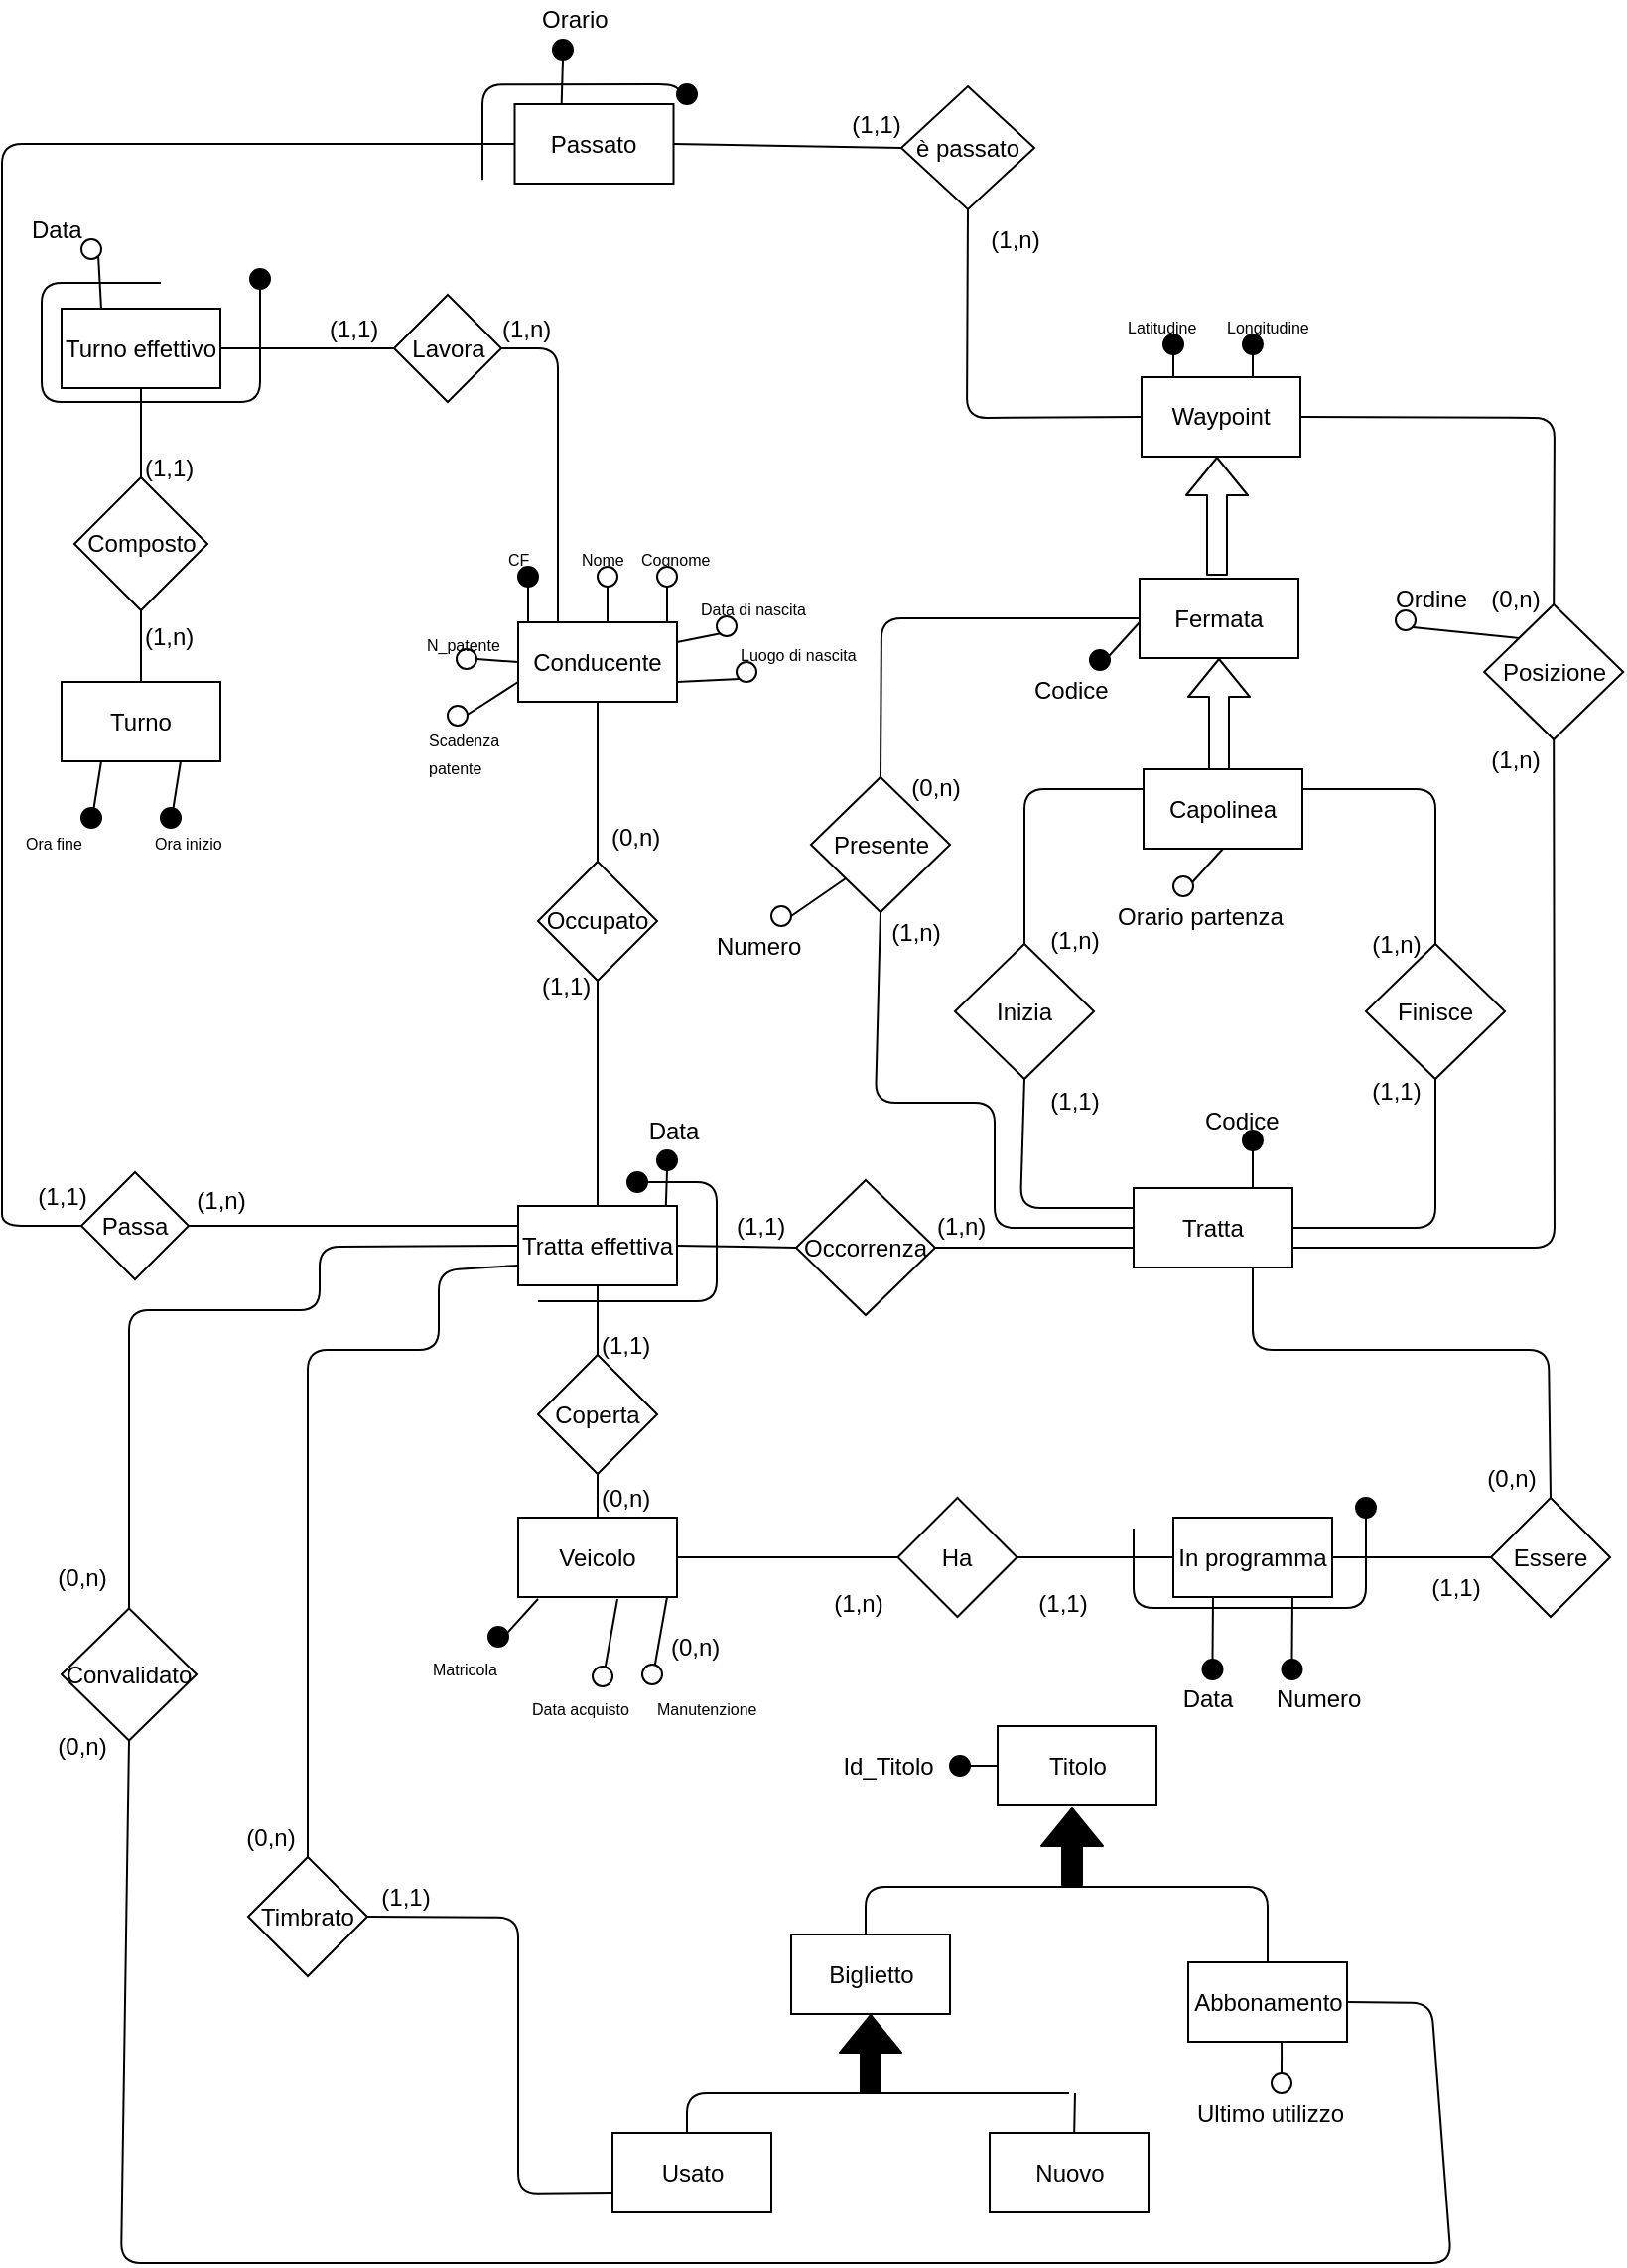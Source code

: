 <mxfile version="12.7.0"><diagram id="pfjCkDU_l6I5LfRujiJH" name="Page-1"><mxGraphModel dx="3201" dy="2282" grid="1" gridSize="10" guides="1" tooltips="1" connect="1" arrows="1" fold="1" page="1" pageScale="1" pageWidth="827" pageHeight="1169" math="0" shadow="0"><root><mxCell id="0"/><mxCell id="1" parent="0"/><mxCell id="mx4rs0sIde5nZ31W_86H-1" value="Occupato" style="rhombus;whiteSpace=wrap;html=1;" vertex="1" parent="1"><mxGeometry x="-550" y="-726" width="60" height="60" as="geometry"/></mxCell><mxCell id="mx4rs0sIde5nZ31W_86H-2" value="" style="endArrow=none;html=1;fillColor=#000000;entryX=0.5;entryY=1;entryDx=0;entryDy=0;" edge="1" parent="1" target="mx4rs0sIde5nZ31W_86H-1"><mxGeometry width="50" height="50" relative="1" as="geometry"><mxPoint x="-520" y="-552.5" as="sourcePoint"/><mxPoint x="-520" y="-582.5" as="targetPoint"/></mxGeometry></mxCell><mxCell id="mx4rs0sIde5nZ31W_86H-3" value="(1,1)" style="text;html=1;resizable=0;points=[];autosize=1;align=left;verticalAlign=top;spacingTop=-4;" vertex="1" parent="1"><mxGeometry x="-550" y="-673.5" width="40" height="20" as="geometry"/></mxCell><mxCell id="mx4rs0sIde5nZ31W_86H-4" value="" style="shape=flexArrow;endArrow=classic;html=1;entryX=0.5;entryY=1;entryDx=0;entryDy=0;fillColor=#FFFFFF;" edge="1" parent="1"><mxGeometry width="50" height="50" relative="1" as="geometry"><mxPoint x="-207" y="-768.5" as="sourcePoint"/><mxPoint x="-207" y="-828.5" as="targetPoint"/></mxGeometry></mxCell><mxCell id="mx4rs0sIde5nZ31W_86H-5" value="Tratta" style="rounded=0;whiteSpace=wrap;html=1;" vertex="1" parent="1"><mxGeometry x="-250" y="-561.5" width="80" height="40" as="geometry"/></mxCell><mxCell id="mx4rs0sIde5nZ31W_86H-6" value="" style="endArrow=none;html=1;fillColor=#000000;exitX=0.25;exitY=0;exitDx=0;exitDy=0;" edge="1" parent="1"><mxGeometry width="50" height="50" relative="1" as="geometry"><mxPoint x="-230" y="-963.5" as="sourcePoint"/><mxPoint x="-230" y="-983.5" as="targetPoint"/></mxGeometry></mxCell><mxCell id="mx4rs0sIde5nZ31W_86H-7" value="Fermata" style="rounded=0;whiteSpace=wrap;html=1;" vertex="1" parent="1"><mxGeometry x="-247" y="-868.5" width="80" height="40" as="geometry"/></mxCell><mxCell id="mx4rs0sIde5nZ31W_86H-8" value="" style="endArrow=none;html=1;fillColor=#000000;exitX=0.75;exitY=0;exitDx=0;exitDy=0;" edge="1" parent="1"><mxGeometry width="50" height="50" relative="1" as="geometry"><mxPoint x="-190" y="-963.5" as="sourcePoint"/><mxPoint x="-190" y="-983.5" as="targetPoint"/></mxGeometry></mxCell><mxCell id="mx4rs0sIde5nZ31W_86H-9" value="&lt;font style=&quot;font-size: 8px&quot;&gt;Latitudine&lt;/font&gt;" style="text;html=1;resizable=0;points=[];autosize=1;align=left;verticalAlign=top;spacingTop=-4;" vertex="1" parent="1"><mxGeometry x="-255" y="-1006.5" width="50" height="20" as="geometry"/></mxCell><mxCell id="mx4rs0sIde5nZ31W_86H-10" value="" style="ellipse;whiteSpace=wrap;html=1;aspect=fixed;fillColor=#000000;" vertex="1" parent="1"><mxGeometry x="-235" y="-991.5" width="10" height="10" as="geometry"/></mxCell><mxCell id="mx4rs0sIde5nZ31W_86H-11" value="&lt;font style=&quot;font-size: 8px&quot;&gt;Longitudine&lt;/font&gt;" style="text;html=1;resizable=0;points=[];autosize=1;align=left;verticalAlign=top;spacingTop=-4;" vertex="1" parent="1"><mxGeometry x="-205" y="-1006.5" width="50" height="20" as="geometry"/></mxCell><mxCell id="mx4rs0sIde5nZ31W_86H-12" value="" style="ellipse;whiteSpace=wrap;html=1;aspect=fixed;fillColor=#000000;" vertex="1" parent="1"><mxGeometry x="-195" y="-991.5" width="10" height="10" as="geometry"/></mxCell><mxCell id="mx4rs0sIde5nZ31W_86H-13" value="Waypoint" style="rounded=0;whiteSpace=wrap;html=1;" vertex="1" parent="1"><mxGeometry x="-246" y="-970" width="80" height="40" as="geometry"/></mxCell><mxCell id="mx4rs0sIde5nZ31W_86H-14" value="" style="endArrow=none;html=1;fillColor=#000000;entryX=0;entryY=0.75;entryDx=0;entryDy=0;exitX=1;exitY=0.5;exitDx=0;exitDy=0;" edge="1" parent="1" source="mx4rs0sIde5nZ31W_86H-15" target="mx4rs0sIde5nZ31W_86H-5"><mxGeometry width="50" height="50" relative="1" as="geometry"><mxPoint x="-380" y="-531.5" as="sourcePoint"/><mxPoint x="-320" y="-344.5" as="targetPoint"/></mxGeometry></mxCell><mxCell id="mx4rs0sIde5nZ31W_86H-15" value="Occorrenza" style="rhombus;whiteSpace=wrap;html=1;" vertex="1" parent="1"><mxGeometry x="-420" y="-565.5" width="70" height="68" as="geometry"/></mxCell><mxCell id="mx4rs0sIde5nZ31W_86H-16" value="Tratta effettiva" style="rounded=0;whiteSpace=wrap;html=1;" vertex="1" parent="1"><mxGeometry x="-560" y="-552.5" width="80" height="40" as="geometry"/></mxCell><mxCell id="mx4rs0sIde5nZ31W_86H-17" value="" style="endArrow=none;html=1;fillColor=#000000;entryX=1;entryY=0.5;entryDx=0;entryDy=0;exitX=0;exitY=0.5;exitDx=0;exitDy=0;" edge="1" parent="1" source="mx4rs0sIde5nZ31W_86H-15" target="mx4rs0sIde5nZ31W_86H-16"><mxGeometry width="50" height="50" relative="1" as="geometry"><mxPoint x="-550" y="-294.5" as="sourcePoint"/><mxPoint x="-500" y="-344.5" as="targetPoint"/></mxGeometry></mxCell><mxCell id="mx4rs0sIde5nZ31W_86H-18" value="(1,n)" style="text;html=1;resizable=0;points=[];autosize=1;align=left;verticalAlign=top;spacingTop=-4;" vertex="1" parent="1"><mxGeometry x="-351" y="-552.5" width="40" height="20" as="geometry"/></mxCell><mxCell id="mx4rs0sIde5nZ31W_86H-19" value="(1,1)" style="text;html=1;resizable=0;points=[];autosize=1;align=left;verticalAlign=top;spacingTop=-4;" vertex="1" parent="1"><mxGeometry x="-452.5" y="-552.5" width="40" height="20" as="geometry"/></mxCell><mxCell id="mx4rs0sIde5nZ31W_86H-20" value="Coperta" style="rhombus;whiteSpace=wrap;html=1;" vertex="1" parent="1"><mxGeometry x="-550" y="-477.5" width="60" height="60" as="geometry"/></mxCell><mxCell id="mx4rs0sIde5nZ31W_86H-21" value="" style="endArrow=none;html=1;fillColor=#000000;entryX=0.5;entryY=1;entryDx=0;entryDy=0;exitX=0.5;exitY=0;exitDx=0;exitDy=0;" edge="1" parent="1" source="mx4rs0sIde5nZ31W_86H-20" target="mx4rs0sIde5nZ31W_86H-16"><mxGeometry width="50" height="50" relative="1" as="geometry"><mxPoint x="-525" y="-472.5" as="sourcePoint"/><mxPoint x="-525" y="-502.5" as="targetPoint"/></mxGeometry></mxCell><mxCell id="mx4rs0sIde5nZ31W_86H-22" value="" style="endArrow=none;html=1;fillColor=#000000;entryX=0.5;entryY=1;entryDx=0;entryDy=0;exitX=0.5;exitY=0;exitDx=0;exitDy=0;" edge="1" parent="1" source="mx4rs0sIde5nZ31W_86H-25" target="mx4rs0sIde5nZ31W_86H-20"><mxGeometry width="50" height="50" relative="1" as="geometry"><mxPoint x="-525" y="-382.5" as="sourcePoint"/><mxPoint x="-525" y="-412.5" as="targetPoint"/></mxGeometry></mxCell><mxCell id="mx4rs0sIde5nZ31W_86H-23" value="(1,1)" style="text;html=1;resizable=0;points=[];autosize=1;align=left;verticalAlign=top;spacingTop=-4;" vertex="1" parent="1"><mxGeometry x="-520" y="-492.5" width="40" height="20" as="geometry"/></mxCell><mxCell id="mx4rs0sIde5nZ31W_86H-24" value="(0,n)" style="text;html=1;resizable=0;points=[];autosize=1;align=left;verticalAlign=top;spacingTop=-4;" vertex="1" parent="1"><mxGeometry x="-520" y="-415.5" width="40" height="20" as="geometry"/></mxCell><mxCell id="mx4rs0sIde5nZ31W_86H-25" value="Veicolo" style="rounded=0;whiteSpace=wrap;html=1;" vertex="1" parent="1"><mxGeometry x="-560" y="-395.5" width="80" height="40" as="geometry"/></mxCell><mxCell id="mx4rs0sIde5nZ31W_86H-26" value="Conducente" style="rounded=0;whiteSpace=wrap;html=1;" vertex="1" parent="1"><mxGeometry x="-560" y="-846.5" width="80" height="40" as="geometry"/></mxCell><mxCell id="mx4rs0sIde5nZ31W_86H-27" value="" style="endArrow=none;html=1;fillColor=#000000;exitX=0.25;exitY=0;exitDx=0;exitDy=0;" edge="1" parent="1"><mxGeometry width="50" height="50" relative="1" as="geometry"><mxPoint x="-555" y="-846.5" as="sourcePoint"/><mxPoint x="-555" y="-866.5" as="targetPoint"/></mxGeometry></mxCell><mxCell id="mx4rs0sIde5nZ31W_86H-28" value="" style="endArrow=none;html=1;fillColor=#000000;exitX=0.75;exitY=0;exitDx=0;exitDy=0;" edge="1" parent="1"><mxGeometry width="50" height="50" relative="1" as="geometry"><mxPoint x="-515" y="-846.5" as="sourcePoint"/><mxPoint x="-515" y="-866.5" as="targetPoint"/></mxGeometry></mxCell><mxCell id="mx4rs0sIde5nZ31W_86H-29" value="&lt;font style=&quot;font-size: 8px&quot;&gt;CF&lt;/font&gt;" style="text;html=1;resizable=0;points=[];autosize=1;align=left;verticalAlign=top;spacingTop=-4;" vertex="1" parent="1"><mxGeometry x="-567.5" y="-889.5" width="30" height="20" as="geometry"/></mxCell><mxCell id="mx4rs0sIde5nZ31W_86H-30" value="" style="ellipse;whiteSpace=wrap;html=1;aspect=fixed;fillColor=#000000;" vertex="1" parent="1"><mxGeometry x="-560" y="-874.5" width="10" height="10" as="geometry"/></mxCell><mxCell id="mx4rs0sIde5nZ31W_86H-31" value="&lt;font style=&quot;font-size: 8px&quot;&gt;Nome&lt;/font&gt;" style="text;html=1;resizable=0;points=[];autosize=1;align=left;verticalAlign=top;spacingTop=-4;" vertex="1" parent="1"><mxGeometry x="-530" y="-889.5" width="40" height="20" as="geometry"/></mxCell><mxCell id="mx4rs0sIde5nZ31W_86H-32" value="" style="ellipse;whiteSpace=wrap;html=1;aspect=fixed;fillColor=#FFFFFF;" vertex="1" parent="1"><mxGeometry x="-520" y="-874.5" width="10" height="10" as="geometry"/></mxCell><mxCell id="mx4rs0sIde5nZ31W_86H-33" value="" style="endArrow=none;html=1;fillColor=#000000;exitX=0.75;exitY=0;exitDx=0;exitDy=0;" edge="1" parent="1"><mxGeometry width="50" height="50" relative="1" as="geometry"><mxPoint x="-485" y="-846.5" as="sourcePoint"/><mxPoint x="-485" y="-866.5" as="targetPoint"/></mxGeometry></mxCell><mxCell id="mx4rs0sIde5nZ31W_86H-34" value="&lt;font style=&quot;font-size: 8px&quot;&gt;Cognome&lt;/font&gt;" style="text;html=1;resizable=0;points=[];autosize=1;align=left;verticalAlign=top;spacingTop=-4;" vertex="1" parent="1"><mxGeometry x="-500" y="-889.5" width="50" height="20" as="geometry"/></mxCell><mxCell id="mx4rs0sIde5nZ31W_86H-35" value="" style="ellipse;whiteSpace=wrap;html=1;aspect=fixed;fillColor=#FFFFFF;" vertex="1" parent="1"><mxGeometry x="-490" y="-874.5" width="10" height="10" as="geometry"/></mxCell><mxCell id="mx4rs0sIde5nZ31W_86H-36" value="" style="endArrow=none;html=1;fillColor=#000000;exitX=1;exitY=0.25;exitDx=0;exitDy=0;" edge="1" parent="1" source="mx4rs0sIde5nZ31W_86H-26"><mxGeometry width="50" height="50" relative="1" as="geometry"><mxPoint x="-455" y="-821.5" as="sourcePoint"/><mxPoint x="-455" y="-841.5" as="targetPoint"/></mxGeometry></mxCell><mxCell id="mx4rs0sIde5nZ31W_86H-37" value="&lt;font style=&quot;font-size: 8px&quot;&gt;Data di nascita&lt;/font&gt;" style="text;html=1;resizable=0;points=[];autosize=1;align=left;verticalAlign=top;spacingTop=-4;" vertex="1" parent="1"><mxGeometry x="-470" y="-864.5" width="70" height="20" as="geometry"/></mxCell><mxCell id="mx4rs0sIde5nZ31W_86H-38" value="" style="ellipse;whiteSpace=wrap;html=1;aspect=fixed;fillColor=#FFFFFF;" vertex="1" parent="1"><mxGeometry x="-460" y="-849.5" width="10" height="10" as="geometry"/></mxCell><mxCell id="mx4rs0sIde5nZ31W_86H-39" value="" style="endArrow=none;html=1;fillColor=#000000;exitX=1;exitY=0.75;exitDx=0;exitDy=0;entryX=0;entryY=1;entryDx=0;entryDy=0;" edge="1" parent="1" source="mx4rs0sIde5nZ31W_86H-26" target="mx4rs0sIde5nZ31W_86H-40"><mxGeometry width="50" height="50" relative="1" as="geometry"><mxPoint x="-470" y="-826.5" as="sourcePoint"/><mxPoint x="-450" y="-816.5" as="targetPoint"/></mxGeometry></mxCell><mxCell id="mx4rs0sIde5nZ31W_86H-40" value="" style="ellipse;whiteSpace=wrap;html=1;aspect=fixed;fillColor=#FFFFFF;" vertex="1" parent="1"><mxGeometry x="-450" y="-826.5" width="10" height="10" as="geometry"/></mxCell><mxCell id="mx4rs0sIde5nZ31W_86H-41" value="&lt;font style=&quot;font-size: 8px&quot;&gt;Luogo di nascita&lt;/font&gt;" style="text;html=1;resizable=0;points=[];autosize=1;align=left;verticalAlign=top;spacingTop=-4;" vertex="1" parent="1"><mxGeometry x="-450" y="-841.5" width="70" height="20" as="geometry"/></mxCell><mxCell id="mx4rs0sIde5nZ31W_86H-42" value="" style="endArrow=none;html=1;fillColor=#000000;exitX=0.125;exitY=1.025;exitDx=0;exitDy=0;exitPerimeter=0;" edge="1" parent="1" source="mx4rs0sIde5nZ31W_86H-25"><mxGeometry width="50" height="50" relative="1" as="geometry"><mxPoint x="-570" y="-312.5" as="sourcePoint"/><mxPoint x="-570" y="-332.5" as="targetPoint"/></mxGeometry></mxCell><mxCell id="mx4rs0sIde5nZ31W_86H-43" value="&lt;font style=&quot;font-size: 8px&quot;&gt;Matricola&lt;/font&gt;" style="text;html=1;resizable=0;points=[];autosize=1;align=left;verticalAlign=top;spacingTop=-4;" vertex="1" parent="1"><mxGeometry x="-605" y="-330.5" width="50" height="20" as="geometry"/></mxCell><mxCell id="mx4rs0sIde5nZ31W_86H-44" value="" style="ellipse;whiteSpace=wrap;html=1;aspect=fixed;fillColor=#000000;" vertex="1" parent="1"><mxGeometry x="-575" y="-340.5" width="10" height="10" as="geometry"/></mxCell><mxCell id="mx4rs0sIde5nZ31W_86H-45" value="" style="endArrow=none;html=1;fillColor=#000000;exitX=0.625;exitY=1.025;exitDx=0;exitDy=0;exitPerimeter=0;" edge="1" parent="1" source="mx4rs0sIde5nZ31W_86H-25"><mxGeometry width="50" height="50" relative="1" as="geometry"><mxPoint x="-517.5" y="-292.5" as="sourcePoint"/><mxPoint x="-517.5" y="-312.5" as="targetPoint"/></mxGeometry></mxCell><mxCell id="mx4rs0sIde5nZ31W_86H-46" value="&lt;font style=&quot;font-size: 8px&quot;&gt;Data acquisto&lt;/font&gt;" style="text;html=1;resizable=0;points=[];autosize=1;align=left;verticalAlign=top;spacingTop=-4;" vertex="1" parent="1"><mxGeometry x="-555" y="-310.5" width="60" height="20" as="geometry"/></mxCell><mxCell id="mx4rs0sIde5nZ31W_86H-47" value="" style="ellipse;whiteSpace=wrap;html=1;aspect=fixed;fillColor=#FFFFFF;" vertex="1" parent="1"><mxGeometry x="-522.5" y="-320.5" width="10" height="10" as="geometry"/></mxCell><mxCell id="mx4rs0sIde5nZ31W_86H-48" value="" style="endArrow=none;html=1;fillColor=#000000;exitX=0.625;exitY=1.025;exitDx=0;exitDy=0;exitPerimeter=0;" edge="1" parent="1"><mxGeometry width="50" height="50" relative="1" as="geometry"><mxPoint x="-485" y="-355.5" as="sourcePoint"/><mxPoint x="-492.5" y="-313.5" as="targetPoint"/></mxGeometry></mxCell><mxCell id="mx4rs0sIde5nZ31W_86H-49" value="&lt;font style=&quot;font-size: 8px&quot;&gt;Manutenzione&lt;/font&gt;" style="text;html=1;resizable=0;points=[];autosize=1;align=left;verticalAlign=top;spacingTop=-4;" vertex="1" parent="1"><mxGeometry x="-492.5" y="-310.5" width="60" height="20" as="geometry"/></mxCell><mxCell id="mx4rs0sIde5nZ31W_86H-50" value="" style="ellipse;whiteSpace=wrap;html=1;aspect=fixed;fillColor=#FFFFFF;" vertex="1" parent="1"><mxGeometry x="-497.5" y="-321.5" width="10" height="10" as="geometry"/></mxCell><mxCell id="mx4rs0sIde5nZ31W_86H-51" value="(0,n)" style="text;html=1;resizable=0;points=[];autosize=1;align=left;verticalAlign=top;spacingTop=-4;" vertex="1" parent="1"><mxGeometry x="-485" y="-340.5" width="40" height="20" as="geometry"/></mxCell><mxCell id="mx4rs0sIde5nZ31W_86H-52" value="Turno" style="rounded=0;whiteSpace=wrap;html=1;" vertex="1" parent="1"><mxGeometry x="-790" y="-816.5" width="80" height="40" as="geometry"/></mxCell><mxCell id="mx4rs0sIde5nZ31W_86H-53" value="" style="endArrow=none;html=1;fillColor=#000000;exitX=0.25;exitY=1;exitDx=0;exitDy=0;" edge="1" parent="1" source="mx4rs0sIde5nZ31W_86H-52"><mxGeometry width="50" height="50" relative="1" as="geometry"><mxPoint x="-775" y="-725" as="sourcePoint"/><mxPoint x="-775" y="-745" as="targetPoint"/></mxGeometry></mxCell><mxCell id="mx4rs0sIde5nZ31W_86H-54" value="" style="endArrow=none;html=1;fillColor=#000000;exitX=0.75;exitY=1;exitDx=0;exitDy=0;" edge="1" parent="1" source="mx4rs0sIde5nZ31W_86H-52"><mxGeometry width="50" height="50" relative="1" as="geometry"><mxPoint x="-735" y="-725" as="sourcePoint"/><mxPoint x="-735" y="-745" as="targetPoint"/></mxGeometry></mxCell><mxCell id="mx4rs0sIde5nZ31W_86H-55" value="&lt;font style=&quot;font-size: 8px&quot;&gt;Ora fine&lt;br&gt;&lt;/font&gt;" style="text;html=1;resizable=0;points=[];autosize=1;align=left;verticalAlign=top;spacingTop=-4;" vertex="1" parent="1"><mxGeometry x="-810" y="-746.5" width="40" height="20" as="geometry"/></mxCell><mxCell id="mx4rs0sIde5nZ31W_86H-56" value="" style="ellipse;whiteSpace=wrap;html=1;aspect=fixed;fillColor=#000000;" vertex="1" parent="1"><mxGeometry x="-780" y="-753" width="10" height="10" as="geometry"/></mxCell><mxCell id="mx4rs0sIde5nZ31W_86H-57" value="&lt;font style=&quot;font-size: 8px&quot;&gt;Ora inizio&lt;/font&gt;" style="text;html=1;resizable=0;points=[];autosize=1;align=left;verticalAlign=top;spacingTop=-4;" vertex="1" parent="1"><mxGeometry x="-745" y="-746.5" width="50" height="20" as="geometry"/></mxCell><mxCell id="mx4rs0sIde5nZ31W_86H-58" value="" style="ellipse;whiteSpace=wrap;html=1;aspect=fixed;fillColor=#000000;" vertex="1" parent="1"><mxGeometry x="-740" y="-753" width="10" height="10" as="geometry"/></mxCell><mxCell id="mx4rs0sIde5nZ31W_86H-59" value="Composto" style="rhombus;whiteSpace=wrap;html=1;" vertex="1" parent="1"><mxGeometry x="-783.5" y="-919.5" width="67" height="67" as="geometry"/></mxCell><mxCell id="mx4rs0sIde5nZ31W_86H-60" value="" style="endArrow=none;html=1;entryX=0.5;entryY=0;entryDx=0;entryDy=0;exitX=0.5;exitY=1;exitDx=0;exitDy=0;" edge="1" parent="1" source="mx4rs0sIde5nZ31W_86H-59" target="mx4rs0sIde5nZ31W_86H-52"><mxGeometry width="50" height="50" relative="1" as="geometry"><mxPoint x="-810" y="-214.5" as="sourcePoint"/><mxPoint x="-760" y="-264.5" as="targetPoint"/></mxGeometry></mxCell><mxCell id="mx4rs0sIde5nZ31W_86H-61" value="Turno effettivo" style="rounded=0;whiteSpace=wrap;html=1;" vertex="1" parent="1"><mxGeometry x="-790" y="-1004.5" width="80" height="40" as="geometry"/></mxCell><mxCell id="mx4rs0sIde5nZ31W_86H-62" value="" style="endArrow=none;html=1;entryX=0.5;entryY=0;entryDx=0;entryDy=0;exitX=0.5;exitY=1;exitDx=0;exitDy=0;" edge="1" parent="1" source="mx4rs0sIde5nZ31W_86H-61" target="mx4rs0sIde5nZ31W_86H-59"><mxGeometry width="50" height="50" relative="1" as="geometry"><mxPoint x="-740" y="-842.5" as="sourcePoint"/><mxPoint x="-740" y="-806.5" as="targetPoint"/></mxGeometry></mxCell><mxCell id="mx4rs0sIde5nZ31W_86H-63" value="(1,n)" style="text;html=1;resizable=0;points=[];autosize=1;align=left;verticalAlign=top;spacingTop=-4;" vertex="1" parent="1"><mxGeometry x="-750" y="-849.5" width="40" height="20" as="geometry"/></mxCell><mxCell id="mx4rs0sIde5nZ31W_86H-64" value="(1,1)" style="text;html=1;resizable=0;points=[];autosize=1;align=left;verticalAlign=top;spacingTop=-4;" vertex="1" parent="1"><mxGeometry x="-750" y="-934.5" width="40" height="20" as="geometry"/></mxCell><mxCell id="mx4rs0sIde5nZ31W_86H-65" value="Lavora" style="rhombus;whiteSpace=wrap;html=1;" vertex="1" parent="1"><mxGeometry x="-622.5" y="-1011.5" width="54" height="54" as="geometry"/></mxCell><mxCell id="mx4rs0sIde5nZ31W_86H-66" value="" style="endArrow=none;html=1;entryX=0.25;entryY=0;entryDx=0;entryDy=0;exitX=1;exitY=0.5;exitDx=0;exitDy=0;" edge="1" parent="1" source="mx4rs0sIde5nZ31W_86H-65" target="mx4rs0sIde5nZ31W_86H-26"><mxGeometry width="50" height="50" relative="1" as="geometry"><mxPoint x="-810" y="-214.5" as="sourcePoint"/><mxPoint x="-391.25" y="-712.5" as="targetPoint"/><Array as="points"><mxPoint x="-540" y="-984.5"/></Array></mxGeometry></mxCell><mxCell id="mx4rs0sIde5nZ31W_86H-67" value="" style="endArrow=none;html=1;entryX=1;entryY=0.5;entryDx=0;entryDy=0;exitX=0;exitY=0.5;exitDx=0;exitDy=0;" edge="1" parent="1" source="mx4rs0sIde5nZ31W_86H-65" target="mx4rs0sIde5nZ31W_86H-61"><mxGeometry width="50" height="50" relative="1" as="geometry"><mxPoint x="-740" y="-712.5" as="sourcePoint"/><mxPoint x="-740" y="-766.5" as="targetPoint"/></mxGeometry></mxCell><mxCell id="mx4rs0sIde5nZ31W_86H-68" value="(1,n)" style="text;html=1;resizable=0;points=[];autosize=1;align=left;verticalAlign=top;spacingTop=-4;" vertex="1" parent="1"><mxGeometry x="-570" y="-1004.5" width="40" height="20" as="geometry"/></mxCell><mxCell id="mx4rs0sIde5nZ31W_86H-69" value="(1,1)" style="text;html=1;resizable=0;points=[];autosize=1;align=left;verticalAlign=top;spacingTop=-4;" vertex="1" parent="1"><mxGeometry x="-657.5" y="-1004.5" width="40" height="20" as="geometry"/></mxCell><mxCell id="mx4rs0sIde5nZ31W_86H-70" value="(0,n)" style="text;html=1;resizable=0;points=[];autosize=1;align=left;verticalAlign=top;spacingTop=-4;" vertex="1" parent="1"><mxGeometry x="-515" y="-748" width="40" height="20" as="geometry"/></mxCell><mxCell id="mx4rs0sIde5nZ31W_86H-71" value="" style="endArrow=none;html=1;fillColor=#000000;" edge="1" parent="1"><mxGeometry width="50" height="50" relative="1" as="geometry"><mxPoint x="-740" y="-1017.5" as="sourcePoint"/><mxPoint x="-690" y="-1017.5" as="targetPoint"/><Array as="points"><mxPoint x="-800" y="-1017.5"/><mxPoint x="-800" y="-957.5"/><mxPoint x="-690" y="-957.5"/><mxPoint x="-690" y="-987.5"/><mxPoint x="-690" y="-1017.5"/></Array></mxGeometry></mxCell><mxCell id="mx4rs0sIde5nZ31W_86H-72" value="" style="ellipse;whiteSpace=wrap;html=1;aspect=fixed;fillColor=#000000;" vertex="1" parent="1"><mxGeometry x="-695" y="-1024.5" width="10" height="10" as="geometry"/></mxCell><mxCell id="mx4rs0sIde5nZ31W_86H-73" value="" style="endArrow=none;html=1;entryX=0.25;entryY=0;entryDx=0;entryDy=0;exitX=1;exitY=1;exitDx=0;exitDy=0;" edge="1" parent="1" source="mx4rs0sIde5nZ31W_86H-74" target="mx4rs0sIde5nZ31W_86H-61"><mxGeometry width="50" height="50" relative="1" as="geometry"><mxPoint x="-802.5" y="-979.5" as="sourcePoint"/><mxPoint x="-782.5" y="-969.5" as="targetPoint"/></mxGeometry></mxCell><mxCell id="mx4rs0sIde5nZ31W_86H-74" value="" style="ellipse;whiteSpace=wrap;html=1;aspect=fixed;fillColor=#FFFFFF;" vertex="1" parent="1"><mxGeometry x="-780" y="-1039.5" width="10" height="10" as="geometry"/></mxCell><mxCell id="mx4rs0sIde5nZ31W_86H-75" value="Data" style="text;html=1;resizable=0;points=[];autosize=1;align=left;verticalAlign=top;spacingTop=-4;" vertex="1" parent="1"><mxGeometry x="-807.5" y="-1054.5" width="40" height="20" as="geometry"/></mxCell><mxCell id="mx4rs0sIde5nZ31W_86H-76" value="" style="endArrow=none;html=1;fillColor=#000000;exitX=0;exitY=0.5;exitDx=0;exitDy=0;entryX=1;entryY=0.5;entryDx=0;entryDy=0;" edge="1" parent="1" source="mx4rs0sIde5nZ31W_86H-26" target="mx4rs0sIde5nZ31W_86H-77"><mxGeometry width="50" height="50" relative="1" as="geometry"><mxPoint x="-588.965" y="-800.5" as="sourcePoint"/><mxPoint x="-610" y="-824.5" as="targetPoint"/></mxGeometry></mxCell><mxCell id="mx4rs0sIde5nZ31W_86H-77" value="" style="ellipse;whiteSpace=wrap;html=1;aspect=fixed;fillColor=#FFFFFF;" vertex="1" parent="1"><mxGeometry x="-591" y="-833" width="10" height="10" as="geometry"/></mxCell><mxCell id="mx4rs0sIde5nZ31W_86H-78" value="&lt;font style=&quot;font-size: 8px&quot;&gt;N_patente&lt;/font&gt;" style="text;html=1;resizable=0;points=[];autosize=1;align=left;verticalAlign=top;spacingTop=-4;" vertex="1" parent="1"><mxGeometry x="-608.5" y="-846.5" width="50" height="20" as="geometry"/></mxCell><mxCell id="mx4rs0sIde5nZ31W_86H-79" value="" style="endArrow=none;html=1;fillColor=#000000;exitX=0;exitY=0.75;exitDx=0;exitDy=0;" edge="1" parent="1" source="mx4rs0sIde5nZ31W_86H-26"><mxGeometry width="50" height="50" relative="1" as="geometry"><mxPoint x="-589.5" y="-829.5" as="sourcePoint"/><mxPoint x="-589.5" y="-797.5" as="targetPoint"/></mxGeometry></mxCell><mxCell id="mx4rs0sIde5nZ31W_86H-80" value="" style="ellipse;whiteSpace=wrap;html=1;aspect=fixed;fillColor=#FFFFFF;" vertex="1" parent="1"><mxGeometry x="-595.5" y="-804.5" width="10" height="10" as="geometry"/></mxCell><mxCell id="mx4rs0sIde5nZ31W_86H-81" value="&lt;div&gt;&lt;font style=&quot;font-size: 8px&quot;&gt;Scadenza&lt;/font&gt;&lt;/div&gt;&lt;div&gt;&lt;font style=&quot;font-size: 8px&quot;&gt;patente&lt;/font&gt;&lt;/div&gt;" style="text;html=1;resizable=0;points=[];autosize=1;align=left;verticalAlign=top;spacingTop=-4;" vertex="1" parent="1"><mxGeometry x="-607" y="-798.5" width="50" height="30" as="geometry"/></mxCell><mxCell id="mx4rs0sIde5nZ31W_86H-82" value="" style="endArrow=none;html=1;fillColor=#000000;entryX=0.5;entryY=1;entryDx=0;entryDy=0;" edge="1" parent="1" source="mx4rs0sIde5nZ31W_86H-1" target="mx4rs0sIde5nZ31W_86H-26"><mxGeometry width="50" height="50" relative="1" as="geometry"><mxPoint x="-510" y="-542.5" as="sourcePoint"/><mxPoint x="-512.5" y="-656" as="targetPoint"/></mxGeometry></mxCell><mxCell id="mx4rs0sIde5nZ31W_86H-83" value="Capolinea" style="rounded=0;whiteSpace=wrap;html=1;" vertex="1" parent="1"><mxGeometry x="-245" y="-772.5" width="80" height="40" as="geometry"/></mxCell><mxCell id="mx4rs0sIde5nZ31W_86H-84" value="" style="shape=flexArrow;endArrow=classic;html=1;entryX=0.5;entryY=1;entryDx=0;entryDy=0;fillColor=#FFFFFF;" edge="1" parent="1"><mxGeometry width="50" height="50" relative="1" as="geometry"><mxPoint x="-208" y="-870" as="sourcePoint"/><mxPoint x="-208" y="-930" as="targetPoint"/></mxGeometry></mxCell><mxCell id="mx4rs0sIde5nZ31W_86H-85" value="Finisce" style="rhombus;whiteSpace=wrap;html=1;" vertex="1" parent="1"><mxGeometry x="-133" y="-684.5" width="70" height="68" as="geometry"/></mxCell><mxCell id="mx4rs0sIde5nZ31W_86H-86" value="Inizia" style="rhombus;whiteSpace=wrap;html=1;" vertex="1" parent="1"><mxGeometry x="-340" y="-684.5" width="70" height="68" as="geometry"/></mxCell><mxCell id="mx4rs0sIde5nZ31W_86H-87" value="" style="endArrow=none;html=1;fillColor=#FFFFFF;entryX=0;entryY=0.25;entryDx=0;entryDy=0;exitX=0.5;exitY=1;exitDx=0;exitDy=0;" edge="1" parent="1" source="mx4rs0sIde5nZ31W_86H-86" target="mx4rs0sIde5nZ31W_86H-5"><mxGeometry width="50" height="50" relative="1" as="geometry"><mxPoint x="-810" y="-14.5" as="sourcePoint"/><mxPoint x="-760" y="-64.5" as="targetPoint"/><Array as="points"><mxPoint x="-307" y="-551.5"/></Array></mxGeometry></mxCell><mxCell id="mx4rs0sIde5nZ31W_86H-88" value="" style="endArrow=none;html=1;fillColor=#FFFFFF;entryX=1;entryY=0.5;entryDx=0;entryDy=0;exitX=0.5;exitY=1;exitDx=0;exitDy=0;" edge="1" parent="1" source="mx4rs0sIde5nZ31W_86H-85" target="mx4rs0sIde5nZ31W_86H-5"><mxGeometry width="50" height="50" relative="1" as="geometry"><mxPoint x="-297.3" y="-604.732" as="sourcePoint"/><mxPoint x="-240" y="-541.5" as="targetPoint"/><Array as="points"><mxPoint x="-98" y="-541.5"/></Array></mxGeometry></mxCell><mxCell id="mx4rs0sIde5nZ31W_86H-89" value="" style="endArrow=none;html=1;fillColor=#FFFFFF;entryX=0.5;entryY=0;entryDx=0;entryDy=0;exitX=1;exitY=0.25;exitDx=0;exitDy=0;" edge="1" parent="1" source="mx4rs0sIde5nZ31W_86H-83" target="mx4rs0sIde5nZ31W_86H-85"><mxGeometry width="50" height="50" relative="1" as="geometry"><mxPoint x="-88" y="-606.5" as="sourcePoint"/><mxPoint x="-160" y="-531.5" as="targetPoint"/><Array as="points"><mxPoint x="-98" y="-762.5"/></Array></mxGeometry></mxCell><mxCell id="mx4rs0sIde5nZ31W_86H-90" value="" style="endArrow=none;html=1;fillColor=#FFFFFF;entryX=0.5;entryY=0;entryDx=0;entryDy=0;exitX=0;exitY=0.25;exitDx=0;exitDy=0;" edge="1" parent="1" source="mx4rs0sIde5nZ31W_86H-83" target="mx4rs0sIde5nZ31W_86H-86"><mxGeometry width="50" height="50" relative="1" as="geometry"><mxPoint x="-155" y="-752.5" as="sourcePoint"/><mxPoint x="-88" y="-674.5" as="targetPoint"/><Array as="points"><mxPoint x="-305" y="-762.5"/></Array></mxGeometry></mxCell><mxCell id="mx4rs0sIde5nZ31W_86H-91" value="(1,1)" style="text;html=1;align=center;verticalAlign=middle;resizable=0;points=[];;autosize=1;direction=south;" vertex="1" parent="1"><mxGeometry x="-290" y="-625.5" width="20" height="40" as="geometry"/></mxCell><mxCell id="mx4rs0sIde5nZ31W_86H-92" value="(1,1)" style="text;html=1;align=center;verticalAlign=middle;resizable=0;points=[];;autosize=1;direction=south;" vertex="1" parent="1"><mxGeometry x="-128" y="-630.5" width="20" height="40" as="geometry"/></mxCell><mxCell id="mx4rs0sIde5nZ31W_86H-93" value="(1,n)" style="text;html=1;align=center;verticalAlign=middle;resizable=0;points=[];;autosize=1;direction=south;" vertex="1" parent="1"><mxGeometry x="-300" y="-696" width="40" height="20" as="geometry"/></mxCell><mxCell id="mx4rs0sIde5nZ31W_86H-94" value="(1,n)" style="text;html=1;align=center;verticalAlign=middle;resizable=0;points=[];;autosize=1;direction=south;" vertex="1" parent="1"><mxGeometry x="-138" y="-694.5" width="40" height="20" as="geometry"/></mxCell><mxCell id="mx4rs0sIde5nZ31W_86H-95" value="Titolo" style="rounded=0;whiteSpace=wrap;html=1;" vertex="1" parent="1"><mxGeometry x="-318.5" y="-290.5" width="80" height="40" as="geometry"/></mxCell><mxCell id="mx4rs0sIde5nZ31W_86H-96" value="Abbonamento" style="rounded=0;whiteSpace=wrap;html=1;" vertex="1" parent="1"><mxGeometry x="-222.5" y="-171.5" width="80" height="40" as="geometry"/></mxCell><mxCell id="mx4rs0sIde5nZ31W_86H-97" value="Biglietto" style="rounded=0;whiteSpace=wrap;html=1;" vertex="1" parent="1"><mxGeometry x="-422.5" y="-185.5" width="80" height="40" as="geometry"/></mxCell><mxCell id="mx4rs0sIde5nZ31W_86H-98" value="" style="shape=flexArrow;endArrow=classic;html=1;fillColor=#000000;" edge="1" parent="1"><mxGeometry width="50" height="50" relative="1" as="geometry"><mxPoint x="-281" y="-210" as="sourcePoint"/><mxPoint x="-281" y="-249.5" as="targetPoint"/></mxGeometry></mxCell><mxCell id="mx4rs0sIde5nZ31W_86H-99" value="" style="endArrow=none;html=1;fillColor=#FFFFFF;entryX=0.5;entryY=0;entryDx=0;entryDy=0;exitX=0.5;exitY=0;exitDx=0;exitDy=0;" edge="1" parent="1" source="mx4rs0sIde5nZ31W_86H-96"><mxGeometry width="50" height="50" relative="1" as="geometry"><mxPoint x="-185" y="-209.5" as="sourcePoint"/><mxPoint x="-385" y="-185.5" as="targetPoint"/><Array as="points"><mxPoint x="-182.5" y="-209.5"/><mxPoint x="-355" y="-209.5"/><mxPoint x="-385" y="-209.5"/></Array></mxGeometry></mxCell><mxCell id="mx4rs0sIde5nZ31W_86H-100" value="" style="shape=flexArrow;endArrow=classic;html=1;fillColor=#000000;" edge="1" parent="1"><mxGeometry width="50" height="50" relative="1" as="geometry"><mxPoint x="-382.5" y="-105.5" as="sourcePoint"/><mxPoint x="-382.5" y="-145.5" as="targetPoint"/></mxGeometry></mxCell><mxCell id="mx4rs0sIde5nZ31W_86H-101" value="" style="endArrow=none;html=1;fillColor=#FFFFFF;entryX=0.5;entryY=0;entryDx=0;entryDy=0;" edge="1" parent="1"><mxGeometry width="50" height="50" relative="1" as="geometry"><mxPoint x="-282.5" y="-105.5" as="sourcePoint"/><mxPoint x="-475" y="-81.5" as="targetPoint"/><Array as="points"><mxPoint x="-445" y="-105.5"/><mxPoint x="-475" y="-105.5"/></Array></mxGeometry></mxCell><mxCell id="mx4rs0sIde5nZ31W_86H-102" value="" style="endArrow=none;html=1;fillColor=#000000;exitX=0.5;exitY=0;exitDx=0;exitDy=0;" edge="1" parent="1"><mxGeometry width="50" height="50" relative="1" as="geometry"><mxPoint x="-280" y="-81.5" as="sourcePoint"/><mxPoint x="-279.5" y="-105.5" as="targetPoint"/></mxGeometry></mxCell><mxCell id="mx4rs0sIde5nZ31W_86H-103" value="Nuovo" style="rounded=0;whiteSpace=wrap;html=1;" vertex="1" parent="1"><mxGeometry x="-322.5" y="-85.5" width="80" height="40" as="geometry"/></mxCell><mxCell id="mx4rs0sIde5nZ31W_86H-104" value="Usato" style="rounded=0;whiteSpace=wrap;html=1;" vertex="1" parent="1"><mxGeometry x="-512.5" y="-85.5" width="80" height="40" as="geometry"/></mxCell><mxCell id="mx4rs0sIde5nZ31W_86H-105" value="Timbrato" style="rhombus;whiteSpace=wrap;html=1;" vertex="1" parent="1"><mxGeometry x="-696" y="-224.5" width="60" height="60" as="geometry"/></mxCell><mxCell id="mx4rs0sIde5nZ31W_86H-106" value="" style="endArrow=none;html=1;fillColor=#000000;entryX=0.5;entryY=0;entryDx=0;entryDy=0;exitX=0;exitY=0.75;exitDx=0;exitDy=0;" edge="1" parent="1" source="mx4rs0sIde5nZ31W_86H-16" target="mx4rs0sIde5nZ31W_86H-105"><mxGeometry width="50" height="50" relative="1" as="geometry"><mxPoint x="-810" y="-34.5" as="sourcePoint"/><mxPoint x="-760" y="-84.5" as="targetPoint"/><Array as="points"><mxPoint x="-600" y="-520"/><mxPoint x="-600" y="-480"/><mxPoint x="-666" y="-480"/><mxPoint x="-666" y="-375.5"/></Array></mxGeometry></mxCell><mxCell id="mx4rs0sIde5nZ31W_86H-107" value="" style="endArrow=none;html=1;exitX=1;exitY=0.5;exitDx=0;exitDy=0;entryX=0;entryY=0.75;entryDx=0;entryDy=0;" edge="1" parent="1" source="mx4rs0sIde5nZ31W_86H-105" target="mx4rs0sIde5nZ31W_86H-104"><mxGeometry width="50" height="50" relative="1" as="geometry"><mxPoint x="-810" y="-104.5" as="sourcePoint"/><mxPoint x="-510" y="-35" as="targetPoint"/><Array as="points"><mxPoint x="-560" y="-194"/><mxPoint x="-560" y="-174"/><mxPoint x="-560" y="-55"/></Array></mxGeometry></mxCell><mxCell id="mx4rs0sIde5nZ31W_86H-108" value="(1,1)" style="text;html=1;align=center;verticalAlign=middle;resizable=0;points=[];;autosize=1;" vertex="1" parent="1"><mxGeometry x="-637.5" y="-214.5" width="40" height="20" as="geometry"/></mxCell><mxCell id="mx4rs0sIde5nZ31W_86H-109" value="(0,n)" style="text;html=1;align=center;verticalAlign=middle;resizable=0;points=[];;autosize=1;" vertex="1" parent="1"><mxGeometry x="-705" y="-244.5" width="40" height="20" as="geometry"/></mxCell><mxCell id="mx4rs0sIde5nZ31W_86H-110" value="" style="endArrow=none;html=1;entryX=0.588;entryY=1.01;entryDx=0;entryDy=0;exitX=0.5;exitY=0;exitDx=0;exitDy=0;entryPerimeter=0;" edge="1" parent="1" source="mx4rs0sIde5nZ31W_86H-112" target="mx4rs0sIde5nZ31W_86H-96"><mxGeometry width="50" height="50" relative="1" as="geometry"><mxPoint x="-112.5" y="-141.5" as="sourcePoint"/><mxPoint x="-802.5" y="14.5" as="targetPoint"/></mxGeometry></mxCell><mxCell id="mx4rs0sIde5nZ31W_86H-111" value="Ultimo utilizzo" style="text;html=1;resizable=0;points=[];autosize=1;align=left;verticalAlign=top;spacingTop=-4;fillColor=#FFFFFF;" vertex="1" parent="1"><mxGeometry x="-220.5" y="-105.5" width="80" height="20" as="geometry"/></mxCell><mxCell id="mx4rs0sIde5nZ31W_86H-112" value="" style="ellipse;whiteSpace=wrap;html=1;aspect=fixed;fillColor=#FFFFFF;" vertex="1" parent="1"><mxGeometry x="-180.5" y="-115.5" width="10" height="10" as="geometry"/></mxCell><mxCell id="mx4rs0sIde5nZ31W_86H-113" value="" style="endArrow=none;html=1;fillColor=#000000;exitX=0.75;exitY=0;exitDx=0;exitDy=0;entryX=0.5;entryY=1;entryDx=0;entryDy=0;" edge="1" parent="1" source="mx4rs0sIde5nZ31W_86H-5" target="mx4rs0sIde5nZ31W_86H-115"><mxGeometry width="50" height="50" relative="1" as="geometry"><mxPoint x="-175" y="-622.5" as="sourcePoint"/><mxPoint x="-195" y="-600.5" as="targetPoint"/></mxGeometry></mxCell><mxCell id="mx4rs0sIde5nZ31W_86H-114" value="Codice" style="text;html=1;resizable=0;points=[];autosize=1;align=left;verticalAlign=top;spacingTop=-4;" vertex="1" parent="1"><mxGeometry x="-216" y="-605.5" width="50" height="20" as="geometry"/></mxCell><mxCell id="mx4rs0sIde5nZ31W_86H-115" value="" style="ellipse;whiteSpace=wrap;html=1;aspect=fixed;fillColor=#000000;" vertex="1" parent="1"><mxGeometry x="-195" y="-590.5" width="10" height="10" as="geometry"/></mxCell><mxCell id="mx4rs0sIde5nZ31W_86H-116" value="" style="endArrow=none;html=1;fillColor=#000000;exitX=0.125;exitY=1.025;exitDx=0;exitDy=0;exitPerimeter=0;" edge="1" parent="1"><mxGeometry width="50" height="50" relative="1" as="geometry"><mxPoint x="-205" y="-732.5" as="sourcePoint"/><mxPoint x="-225" y="-710.5" as="targetPoint"/></mxGeometry></mxCell><mxCell id="mx4rs0sIde5nZ31W_86H-117" value="Orario partenza" style="text;html=1;resizable=0;points=[];autosize=1;align=left;verticalAlign=top;spacingTop=-4;" vertex="1" parent="1"><mxGeometry x="-260" y="-708.5" width="100" height="20" as="geometry"/></mxCell><mxCell id="mx4rs0sIde5nZ31W_86H-118" value="" style="ellipse;whiteSpace=wrap;html=1;aspect=fixed;fillColor=#FFFFFF;" vertex="1" parent="1"><mxGeometry x="-230" y="-718.5" width="10" height="10" as="geometry"/></mxCell><mxCell id="mx4rs0sIde5nZ31W_86H-119" value="" style="endArrow=none;html=1;fillColor=#000000;exitX=0.125;exitY=1.025;exitDx=0;exitDy=0;exitPerimeter=0;" edge="1" parent="1"><mxGeometry width="50" height="50" relative="1" as="geometry"><mxPoint x="-247" y="-846.5" as="sourcePoint"/><mxPoint x="-267" y="-824.5" as="targetPoint"/></mxGeometry></mxCell><mxCell id="mx4rs0sIde5nZ31W_86H-120" value="Codice" style="text;html=1;resizable=0;points=[];autosize=1;align=left;verticalAlign=top;spacingTop=-4;" vertex="1" parent="1"><mxGeometry x="-302" y="-822.5" width="50" height="20" as="geometry"/></mxCell><mxCell id="mx4rs0sIde5nZ31W_86H-121" value="" style="ellipse;whiteSpace=wrap;html=1;aspect=fixed;fillColor=#000000;" vertex="1" parent="1"><mxGeometry x="-272" y="-832.5" width="10" height="10" as="geometry"/></mxCell><mxCell id="mx4rs0sIde5nZ31W_86H-122" value="" style="endArrow=none;html=1;entryX=0.5;entryY=1;entryDx=0;entryDy=0;exitX=0;exitY=0.5;exitDx=0;exitDy=0;" edge="1" parent="1" source="mx4rs0sIde5nZ31W_86H-5" target="mx4rs0sIde5nZ31W_86H-123"><mxGeometry width="50" height="50" relative="1" as="geometry"><mxPoint x="-440" y="-638.5" as="sourcePoint"/><mxPoint x="-390" y="-688.5" as="targetPoint"/><Array as="points"><mxPoint x="-320" y="-541.5"/><mxPoint x="-320" y="-604.5"/><mxPoint x="-380" y="-604.5"/></Array></mxGeometry></mxCell><mxCell id="mx4rs0sIde5nZ31W_86H-123" value="Presente" style="rhombus;whiteSpace=wrap;html=1;" vertex="1" parent="1"><mxGeometry x="-412.5" y="-768.5" width="70" height="68" as="geometry"/></mxCell><mxCell id="mx4rs0sIde5nZ31W_86H-124" value="" style="endArrow=none;html=1;entryX=0;entryY=0.5;entryDx=0;entryDy=0;exitX=0.5;exitY=0;exitDx=0;exitDy=0;" edge="1" parent="1" source="mx4rs0sIde5nZ31W_86H-123" target="mx4rs0sIde5nZ31W_86H-7"><mxGeometry width="50" height="50" relative="1" as="geometry"><mxPoint x="-412.5" y="-764" as="sourcePoint"/><mxPoint x="-362.5" y="-814" as="targetPoint"/><Array as="points"><mxPoint x="-377" y="-848.5"/></Array></mxGeometry></mxCell><mxCell id="mx4rs0sIde5nZ31W_86H-125" value="" style="ellipse;whiteSpace=wrap;html=1;aspect=fixed;fillColor=#FFFFFF;" vertex="1" parent="1"><mxGeometry x="-118.0" y="-852.5" width="10" height="10" as="geometry"/></mxCell><mxCell id="mx4rs0sIde5nZ31W_86H-126" value="Ordine" style="text;html=1;resizable=0;points=[];autosize=1;align=left;verticalAlign=top;spacingTop=-4;" vertex="1" parent="1"><mxGeometry x="-120.0" y="-868.5" width="50" height="20" as="geometry"/></mxCell><mxCell id="mx4rs0sIde5nZ31W_86H-127" value="" style="endArrow=none;html=1;exitX=1;exitY=0.75;exitDx=0;exitDy=0;entryX=0.5;entryY=1;entryDx=0;entryDy=0;" edge="1" parent="1" source="mx4rs0sIde5nZ31W_86H-5" target="mx4rs0sIde5nZ31W_86H-128"><mxGeometry width="50" height="50" relative="1" as="geometry"><mxPoint x="-93.41" y="-730" as="sourcePoint"/><mxPoint x="-43.41" y="-780" as="targetPoint"/><Array as="points"><mxPoint x="-38" y="-531.5"/></Array></mxGeometry></mxCell><mxCell id="mx4rs0sIde5nZ31W_86H-128" value="Posizione" style="rhombus;whiteSpace=wrap;html=1;" vertex="1" parent="1"><mxGeometry x="-73.41" y="-855.5" width="70" height="68" as="geometry"/></mxCell><mxCell id="mx4rs0sIde5nZ31W_86H-129" value="" style="endArrow=none;html=1;exitX=0.5;exitY=0;exitDx=0;exitDy=0;entryX=1;entryY=0.5;entryDx=0;entryDy=0;" edge="1" parent="1" source="mx4rs0sIde5nZ31W_86H-128" target="mx4rs0sIde5nZ31W_86H-13"><mxGeometry width="50" height="50" relative="1" as="geometry"><mxPoint x="-65.91" y="-855.5" as="sourcePoint"/><mxPoint x="-15.91" y="-905.5" as="targetPoint"/><Array as="points"><mxPoint x="-38" y="-949.5"/></Array></mxGeometry></mxCell><mxCell id="mx4rs0sIde5nZ31W_86H-130" value="" style="ellipse;whiteSpace=wrap;html=1;aspect=fixed;fillColor=#FFFFFF;" vertex="1" parent="1"><mxGeometry x="-432.5" y="-703.5" width="10" height="10" as="geometry"/></mxCell><mxCell id="mx4rs0sIde5nZ31W_86H-131" value="Numero" style="text;html=1;resizable=0;points=[];autosize=1;align=left;verticalAlign=top;spacingTop=-4;" vertex="1" parent="1"><mxGeometry x="-462.5" y="-693.5" width="60" height="20" as="geometry"/></mxCell><mxCell id="mx4rs0sIde5nZ31W_86H-132" value="" style="endArrow=none;html=1;entryX=0;entryY=1;entryDx=0;entryDy=0;exitX=1;exitY=0.5;exitDx=0;exitDy=0;" edge="1" parent="1" source="mx4rs0sIde5nZ31W_86H-130" target="mx4rs0sIde5nZ31W_86H-123"><mxGeometry width="50" height="50" relative="1" as="geometry"><mxPoint x="-240" y="-531.5" as="sourcePoint"/><mxPoint x="-375" y="-686" as="targetPoint"/></mxGeometry></mxCell><mxCell id="mx4rs0sIde5nZ31W_86H-133" value="" style="endArrow=none;html=1;exitX=0;exitY=0;exitDx=0;exitDy=0;entryX=1;entryY=1;entryDx=0;entryDy=0;" edge="1" parent="1" source="mx4rs0sIde5nZ31W_86H-128" target="mx4rs0sIde5nZ31W_86H-125"><mxGeometry width="50" height="50" relative="1" as="geometry"><mxPoint x="-55.91" y="-845.5" as="sourcePoint"/><mxPoint x="-5.91" y="-895.5" as="targetPoint"/></mxGeometry></mxCell><mxCell id="mx4rs0sIde5nZ31W_86H-134" value="(0,n)" style="text;html=1;align=center;verticalAlign=middle;resizable=0;points=[];autosize=1;" vertex="1" parent="1"><mxGeometry x="-78" y="-868.5" width="40" height="20" as="geometry"/></mxCell><mxCell id="mx4rs0sIde5nZ31W_86H-135" value="(1,n)" style="text;html=1;align=center;verticalAlign=middle;resizable=0;points=[];autosize=1;" vertex="1" parent="1"><mxGeometry x="-78" y="-787.5" width="40" height="20" as="geometry"/></mxCell><mxCell id="mx4rs0sIde5nZ31W_86H-136" value="(0,n)" style="text;html=1;align=center;verticalAlign=middle;resizable=0;points=[];autosize=1;" vertex="1" parent="1"><mxGeometry x="-370" y="-773" width="40" height="20" as="geometry"/></mxCell><mxCell id="mx4rs0sIde5nZ31W_86H-137" value="(1,n)" style="text;html=1;align=center;verticalAlign=middle;resizable=0;points=[];autosize=1;" vertex="1" parent="1"><mxGeometry x="-380" y="-700.5" width="40" height="20" as="geometry"/></mxCell><mxCell id="mx4rs0sIde5nZ31W_86H-138" value="" style="endArrow=none;html=1;fillColor=#000000;entryX=1;entryY=0.5;entryDx=0;entryDy=0;exitX=0.5;exitY=1;exitDx=0;exitDy=0;" edge="1" parent="1" source="mx4rs0sIde5nZ31W_86H-171" target="mx4rs0sIde5nZ31W_86H-96"><mxGeometry width="50" height="50" relative="1" as="geometry"><mxPoint x="-160" y="-265" as="sourcePoint"/><mxPoint x="-53" y="-225" as="targetPoint"/><Array as="points"><mxPoint x="-760" y="-20"/><mxPoint x="-90" y="-20"/><mxPoint x="-100" y="-151"/></Array></mxGeometry></mxCell><mxCell id="mx4rs0sIde5nZ31W_86H-143" value="(0,n)" style="text;html=1;align=center;verticalAlign=middle;resizable=0;points=[];autosize=1;" vertex="1" parent="1"><mxGeometry x="-800" y="-290.5" width="40" height="20" as="geometry"/></mxCell><mxCell id="mx4rs0sIde5nZ31W_86H-145" value="" style="endArrow=none;html=1;entryX=0;entryY=0.25;entryDx=0;entryDy=0;exitX=1;exitY=0.5;exitDx=0;exitDy=0;" edge="1" parent="1" source="mx4rs0sIde5nZ31W_86H-178" target="mx4rs0sIde5nZ31W_86H-16"><mxGeometry width="50" height="50" relative="1" as="geometry"><mxPoint x="-740" y="-542.5" as="sourcePoint"/><mxPoint x="-760" y="-144.5" as="targetPoint"/><Array as="points"><mxPoint x="-590" y="-542.5"/></Array></mxGeometry></mxCell><mxCell id="mx4rs0sIde5nZ31W_86H-146" value="(1,n)" style="text;html=1;align=center;verticalAlign=middle;resizable=0;points=[];autosize=1;" vertex="1" parent="1"><mxGeometry x="-730" y="-565.5" width="40" height="20" as="geometry"/></mxCell><mxCell id="mx4rs0sIde5nZ31W_86H-147" value="(1,n)" style="text;html=1;align=center;verticalAlign=middle;resizable=0;points=[];autosize=1;" vertex="1" parent="1"><mxGeometry x="-330" y="-1049.5" width="40" height="20" as="geometry"/></mxCell><mxCell id="mx4rs0sIde5nZ31W_86H-148" value="" style="endArrow=none;html=1;entryX=0.295;entryY=-0.01;entryDx=0;entryDy=0;entryPerimeter=0;exitX=0.5;exitY=1;exitDx=0;exitDy=0;" edge="1" parent="1" source="mx4rs0sIde5nZ31W_86H-149" target="mx4rs0sIde5nZ31W_86H-179"><mxGeometry width="50" height="50" relative="1" as="geometry"><mxPoint x="-537" y="-1134.5" as="sourcePoint"/><mxPoint x="-536.75" y="-1064.5" as="targetPoint"/></mxGeometry></mxCell><mxCell id="mx4rs0sIde5nZ31W_86H-149" value="" style="ellipse;whiteSpace=wrap;html=1;aspect=fixed;fillColor=#000000;" vertex="1" parent="1"><mxGeometry x="-542.5" y="-1140" width="10" height="10" as="geometry"/></mxCell><mxCell id="mx4rs0sIde5nZ31W_86H-150" value="Orario" style="text;html=1;resizable=0;points=[];autosize=1;align=left;verticalAlign=top;spacingTop=-4;" vertex="1" parent="1"><mxGeometry x="-550" y="-1160" width="50" height="20" as="geometry"/></mxCell><mxCell id="mx4rs0sIde5nZ31W_86H-151" value="" style="endArrow=none;html=1;fillColor=#000000;exitX=0.75;exitY=1;exitDx=0;exitDy=0;entryX=0.5;entryY=0;entryDx=0;entryDy=0;" edge="1" parent="1" source="mx4rs0sIde5nZ31W_86H-161" target="mx4rs0sIde5nZ31W_86H-153"><mxGeometry width="50" height="50" relative="1" as="geometry"><mxPoint x="27.5" y="-308.0" as="sourcePoint"/><mxPoint x="63.75" y="-286" as="targetPoint"/></mxGeometry></mxCell><mxCell id="mx4rs0sIde5nZ31W_86H-152" value="Numero" style="text;html=1;resizable=0;points=[];autosize=1;align=left;verticalAlign=top;spacingTop=-4;" vertex="1" parent="1"><mxGeometry x="-180.25" y="-314" width="60" height="20" as="geometry"/></mxCell><mxCell id="mx4rs0sIde5nZ31W_86H-153" value="" style="ellipse;whiteSpace=wrap;html=1;aspect=fixed;fillColor=#000000;" vertex="1" parent="1"><mxGeometry x="-175.25" y="-324" width="10" height="10" as="geometry"/></mxCell><mxCell id="mx4rs0sIde5nZ31W_86H-154" value="" style="endArrow=none;html=1;fillColor=#000000;exitX=0.25;exitY=1;exitDx=0;exitDy=0;entryX=0.5;entryY=0;entryDx=0;entryDy=0;" edge="1" parent="1" source="mx4rs0sIde5nZ31W_86H-161" target="mx4rs0sIde5nZ31W_86H-155"><mxGeometry width="50" height="50" relative="1" as="geometry"><mxPoint x="-112.75" y="-288.0" as="sourcePoint"/><mxPoint x="-54" y="-296" as="targetPoint"/></mxGeometry></mxCell><mxCell id="mx4rs0sIde5nZ31W_86H-155" value="" style="ellipse;whiteSpace=wrap;html=1;aspect=fixed;fillColor=#000000;" vertex="1" parent="1"><mxGeometry x="-215.25" y="-324" width="10" height="10" as="geometry"/></mxCell><mxCell id="mx4rs0sIde5nZ31W_86H-156" value="Data" style="text;html=1;align=center;verticalAlign=middle;resizable=0;points=[];autosize=1;" vertex="1" parent="1"><mxGeometry x="-232.75" y="-314" width="40" height="20" as="geometry"/></mxCell><mxCell id="mx4rs0sIde5nZ31W_86H-159" value="(0,n)" style="text;html=1;align=center;verticalAlign=middle;resizable=0;points=[];autosize=1;" vertex="1" parent="1"><mxGeometry x="-80" y="-425.5" width="40" height="20" as="geometry"/></mxCell><mxCell id="mx4rs0sIde5nZ31W_86H-160" value="(1,n)" style="text;html=1;align=center;verticalAlign=middle;resizable=0;points=[];autosize=1;" vertex="1" parent="1"><mxGeometry x="-408.75" y="-362" width="40" height="20" as="geometry"/></mxCell><mxCell id="mx4rs0sIde5nZ31W_86H-161" value="In programma" style="rounded=0;whiteSpace=wrap;html=1;" vertex="1" parent="1"><mxGeometry x="-230" y="-395.5" width="80" height="40" as="geometry"/></mxCell><mxCell id="mx4rs0sIde5nZ31W_86H-162" value="Ha" style="rhombus;whiteSpace=wrap;html=1;" vertex="1" parent="1"><mxGeometry x="-368.75" y="-405.5" width="60" height="60" as="geometry"/></mxCell><mxCell id="mx4rs0sIde5nZ31W_86H-163" value="" style="endArrow=none;html=1;exitX=1;exitY=0.5;exitDx=0;exitDy=0;entryX=0;entryY=0.5;entryDx=0;entryDy=0;" edge="1" parent="1" source="mx4rs0sIde5nZ31W_86H-162" target="mx4rs0sIde5nZ31W_86H-161"><mxGeometry width="50" height="50" relative="1" as="geometry"><mxPoint x="-300.25" y="-292" as="sourcePoint"/><mxPoint x="-250.25" y="-342" as="targetPoint"/></mxGeometry></mxCell><mxCell id="mx4rs0sIde5nZ31W_86H-164" value="" style="endArrow=none;html=1;exitX=1;exitY=0.5;exitDx=0;exitDy=0;entryX=0;entryY=0.5;entryDx=0;entryDy=0;" edge="1" parent="1" source="mx4rs0sIde5nZ31W_86H-161" target="mx4rs0sIde5nZ31W_86H-165"><mxGeometry width="50" height="50" relative="1" as="geometry"><mxPoint x="-150.25" y="-362.0" as="sourcePoint"/><mxPoint x="-71.75" y="-362.0" as="targetPoint"/></mxGeometry></mxCell><mxCell id="mx4rs0sIde5nZ31W_86H-165" value="Essere" style="rhombus;whiteSpace=wrap;html=1;" vertex="1" parent="1"><mxGeometry x="-70" y="-405.5" width="60" height="60" as="geometry"/></mxCell><mxCell id="mx4rs0sIde5nZ31W_86H-166" value="(1,1)" style="text;html=1;align=center;verticalAlign=middle;resizable=0;points=[];autosize=1;" vertex="1" parent="1"><mxGeometry x="-306.25" y="-362" width="40" height="20" as="geometry"/></mxCell><mxCell id="mx4rs0sIde5nZ31W_86H-167" value="(1,1)" style="text;html=1;align=center;verticalAlign=middle;resizable=0;points=[];autosize=1;" vertex="1" parent="1"><mxGeometry x="-108" y="-369.75" width="40" height="20" as="geometry"/></mxCell><mxCell id="mx4rs0sIde5nZ31W_86H-168" value="" style="endArrow=none;html=1;entryX=0.5;entryY=1;entryDx=0;entryDy=0;" edge="1" parent="1" target="mx4rs0sIde5nZ31W_86H-169"><mxGeometry width="50" height="50" relative="1" as="geometry"><mxPoint x="-250" y="-390" as="sourcePoint"/><mxPoint x="-130.25" y="-372" as="targetPoint"/><Array as="points"><mxPoint x="-250" y="-350"/><mxPoint x="-133" y="-350"/></Array></mxGeometry></mxCell><mxCell id="mx4rs0sIde5nZ31W_86H-169" value="" style="ellipse;whiteSpace=wrap;html=1;aspect=fixed;fillColor=#000000;" vertex="1" parent="1"><mxGeometry x="-138" y="-405.5" width="10" height="10" as="geometry"/></mxCell><mxCell id="mx4rs0sIde5nZ31W_86H-171" value="Convalidato" style="rhombus;whiteSpace=wrap;html=1;" vertex="1" parent="1"><mxGeometry x="-790" y="-349.75" width="68" height="66.5" as="geometry"/></mxCell><mxCell id="mx4rs0sIde5nZ31W_86H-178" value="Passa" style="rhombus;whiteSpace=wrap;html=1;" vertex="1" parent="1"><mxGeometry x="-780" y="-569.5" width="54" height="54" as="geometry"/></mxCell><mxCell id="mx4rs0sIde5nZ31W_86H-179" value="Passato" style="rounded=0;whiteSpace=wrap;html=1;" vertex="1" parent="1"><mxGeometry x="-561.75" y="-1107.5" width="80" height="40" as="geometry"/></mxCell><mxCell id="mx4rs0sIde5nZ31W_86H-180" value="è passato" style="rhombus;whiteSpace=wrap;html=1;" vertex="1" parent="1"><mxGeometry x="-367" y="-1116.5" width="67" height="62" as="geometry"/></mxCell><mxCell id="mx4rs0sIde5nZ31W_86H-181" value="" style="endArrow=none;html=1;entryX=0;entryY=0.5;entryDx=0;entryDy=0;exitX=0.5;exitY=1;exitDx=0;exitDy=0;" edge="1" parent="1" source="mx4rs0sIde5nZ31W_86H-180" target="mx4rs0sIde5nZ31W_86H-13"><mxGeometry width="50" height="50" relative="1" as="geometry"><mxPoint x="-370" y="-934.5" as="sourcePoint"/><mxPoint x="-320" y="-984.5" as="targetPoint"/><Array as="points"><mxPoint x="-334" y="-949.5"/></Array></mxGeometry></mxCell><mxCell id="mx4rs0sIde5nZ31W_86H-182" value="" style="endArrow=none;html=1;entryX=0;entryY=0.5;entryDx=0;entryDy=0;exitX=1;exitY=0.5;exitDx=0;exitDy=0;" edge="1" parent="1" source="mx4rs0sIde5nZ31W_86H-179" target="mx4rs0sIde5nZ31W_86H-180"><mxGeometry width="50" height="50" relative="1" as="geometry"><mxPoint x="-450" y="-1054.5" as="sourcePoint"/><mxPoint x="-400" y="-1104.5" as="targetPoint"/></mxGeometry></mxCell><mxCell id="mx4rs0sIde5nZ31W_86H-183" value="" style="endArrow=none;html=1;entryX=0;entryY=0.5;entryDx=0;entryDy=0;" edge="1" parent="1" target="mx4rs0sIde5nZ31W_86H-179"><mxGeometry width="50" height="50" relative="1" as="geometry"><mxPoint x="-820" y="-551.5" as="sourcePoint"/><mxPoint x="-760" y="-634.5" as="targetPoint"/><Array as="points"><mxPoint x="-820" y="-1087.5"/></Array></mxGeometry></mxCell><mxCell id="mx4rs0sIde5nZ31W_86H-184" value="(1,1)" style="text;html=1;align=center;verticalAlign=middle;resizable=0;points=[];autosize=1;" vertex="1" parent="1"><mxGeometry x="-810" y="-567.5" width="40" height="20" as="geometry"/></mxCell><mxCell id="mx4rs0sIde5nZ31W_86H-185" value="" style="endArrow=none;html=1;exitX=0;exitY=0.5;exitDx=0;exitDy=0;" edge="1" parent="1" source="mx4rs0sIde5nZ31W_86H-178"><mxGeometry width="50" height="50" relative="1" as="geometry"><mxPoint x="-780" y="-542.5" as="sourcePoint"/><mxPoint x="-820" y="-554.5" as="targetPoint"/><Array as="points"><mxPoint x="-820" y="-542.5"/></Array></mxGeometry></mxCell><mxCell id="mx4rs0sIde5nZ31W_86H-186" value="(1,1)" style="text;html=1;align=center;verticalAlign=middle;resizable=0;points=[];autosize=1;" vertex="1" parent="1"><mxGeometry x="-400" y="-1107.5" width="40" height="20" as="geometry"/></mxCell><mxCell id="mx4rs0sIde5nZ31W_86H-187" value="" style="endArrow=none;html=1;entryX=0;entryY=1;entryDx=0;entryDy=0;" edge="1" parent="1" target="mx4rs0sIde5nZ31W_86H-188"><mxGeometry width="50" height="50" relative="1" as="geometry"><mxPoint x="-578" y="-1069.33" as="sourcePoint"/><mxPoint x="-458" y="-1069.33" as="targetPoint"/><Array as="points"><mxPoint x="-578" y="-1117.33"/><mxPoint x="-479" y="-1117.5"/></Array></mxGeometry></mxCell><mxCell id="mx4rs0sIde5nZ31W_86H-188" value="" style="ellipse;whiteSpace=wrap;html=1;aspect=fixed;fillColor=#000000;" vertex="1" parent="1"><mxGeometry x="-480" y="-1117.5" width="10" height="10" as="geometry"/></mxCell><mxCell id="mx4rs0sIde5nZ31W_86H-190" value="" style="ellipse;whiteSpace=wrap;html=1;aspect=fixed;fillColor=#000000;" vertex="1" parent="1"><mxGeometry x="-505" y="-569.5" width="10" height="10" as="geometry"/></mxCell><mxCell id="mx4rs0sIde5nZ31W_86H-191" value="" style="endArrow=none;html=1;exitX=0.93;exitY=0.001;exitDx=0;exitDy=0;exitPerimeter=0;entryX=0.5;entryY=1;entryDx=0;entryDy=0;" edge="1" parent="1" source="mx4rs0sIde5nZ31W_86H-16" target="mx4rs0sIde5nZ31W_86H-192"><mxGeometry width="50" height="50" relative="1" as="geometry"><mxPoint x="-482.5" y="-577.5" as="sourcePoint"/><mxPoint x="-462.5" y="-577.5" as="targetPoint"/></mxGeometry></mxCell><mxCell id="mx4rs0sIde5nZ31W_86H-192" value="" style="ellipse;whiteSpace=wrap;html=1;aspect=fixed;fillColor=#000000;" vertex="1" parent="1"><mxGeometry x="-490" y="-580.5" width="10" height="10" as="geometry"/></mxCell><mxCell id="mx4rs0sIde5nZ31W_86H-193" value="Data" style="text;html=1;align=center;verticalAlign=middle;resizable=0;points=[];autosize=1;" vertex="1" parent="1"><mxGeometry x="-502.5" y="-600.06" width="40" height="20" as="geometry"/></mxCell><mxCell id="mx4rs0sIde5nZ31W_86H-194" value="" style="endArrow=none;html=1;exitX=1;exitY=0.5;exitDx=0;exitDy=0;" edge="1" parent="1" source="mx4rs0sIde5nZ31W_86H-190"><mxGeometry width="50" height="50" relative="1" as="geometry"><mxPoint x="-540" y="-524.5" as="sourcePoint"/><mxPoint x="-550" y="-504.5" as="targetPoint"/><Array as="points"><mxPoint x="-460" y="-564.5"/><mxPoint x="-460" y="-504.5"/><mxPoint x="-530" y="-504.5"/><mxPoint x="-540" y="-504.5"/></Array></mxGeometry></mxCell><mxCell id="mx4rs0sIde5nZ31W_86H-195" value="" style="endArrow=none;html=1;entryX=0;entryY=0.5;entryDx=0;entryDy=0;" edge="1" parent="1" target="mx4rs0sIde5nZ31W_86H-95"><mxGeometry width="50" height="50" relative="1" as="geometry"><mxPoint x="-332.5" y="-270.5" as="sourcePoint"/><mxPoint x="-332.5" y="-295.5" as="targetPoint"/></mxGeometry></mxCell><mxCell id="mx4rs0sIde5nZ31W_86H-196" value="" style="ellipse;whiteSpace=wrap;html=1;aspect=fixed;fillColor=#000000;" vertex="1" parent="1"><mxGeometry x="-342.5" y="-275.5" width="10" height="10" as="geometry"/></mxCell><mxCell id="mx4rs0sIde5nZ31W_86H-197" value="Id_Titolo" style="text;html=1;align=center;verticalAlign=middle;resizable=0;points=[];autosize=1;" vertex="1" parent="1"><mxGeometry x="-404.5" y="-280.5" width="60" height="20" as="geometry"/></mxCell><mxCell id="mx4rs0sIde5nZ31W_86H-199" value="" style="endArrow=none;html=1;entryX=1;entryY=0.5;entryDx=0;entryDy=0;exitX=0;exitY=0.5;exitDx=0;exitDy=0;" edge="1" parent="1" source="mx4rs0sIde5nZ31W_86H-162" target="mx4rs0sIde5nZ31W_86H-25"><mxGeometry width="50" height="50" relative="1" as="geometry"><mxPoint x="-350" y="-170" as="sourcePoint"/><mxPoint x="-300" y="-220" as="targetPoint"/></mxGeometry></mxCell><mxCell id="mx4rs0sIde5nZ31W_86H-200" value="" style="endArrow=none;html=1;entryX=0.5;entryY=0;entryDx=0;entryDy=0;exitX=0.75;exitY=1;exitDx=0;exitDy=0;" edge="1" parent="1" source="mx4rs0sIde5nZ31W_86H-5" target="mx4rs0sIde5nZ31W_86H-165"><mxGeometry width="50" height="50" relative="1" as="geometry"><mxPoint x="-60" y="-400" as="sourcePoint"/><mxPoint x="-10" y="-450" as="targetPoint"/><Array as="points"><mxPoint x="-190" y="-480"/><mxPoint x="-41" y="-480"/></Array></mxGeometry></mxCell><mxCell id="mx4rs0sIde5nZ31W_86H-201" value="" style="endArrow=none;html=1;exitX=0.5;exitY=0;exitDx=0;exitDy=0;entryX=0;entryY=0.5;entryDx=0;entryDy=0;" edge="1" parent="1" source="mx4rs0sIde5nZ31W_86H-171" target="mx4rs0sIde5nZ31W_86H-16"><mxGeometry width="50" height="50" relative="1" as="geometry"><mxPoint x="-800" y="-370" as="sourcePoint"/><mxPoint x="-750" y="-420" as="targetPoint"/><Array as="points"><mxPoint x="-756" y="-500"/><mxPoint x="-660" y="-500"/><mxPoint x="-660" y="-532"/></Array></mxGeometry></mxCell><mxCell id="mx4rs0sIde5nZ31W_86H-203" value="(0,n)" style="text;html=1;align=center;verticalAlign=middle;resizable=0;points=[];autosize=1;" vertex="1" parent="1"><mxGeometry x="-800" y="-375.5" width="40" height="20" as="geometry"/></mxCell></root></mxGraphModel></diagram></mxfile>